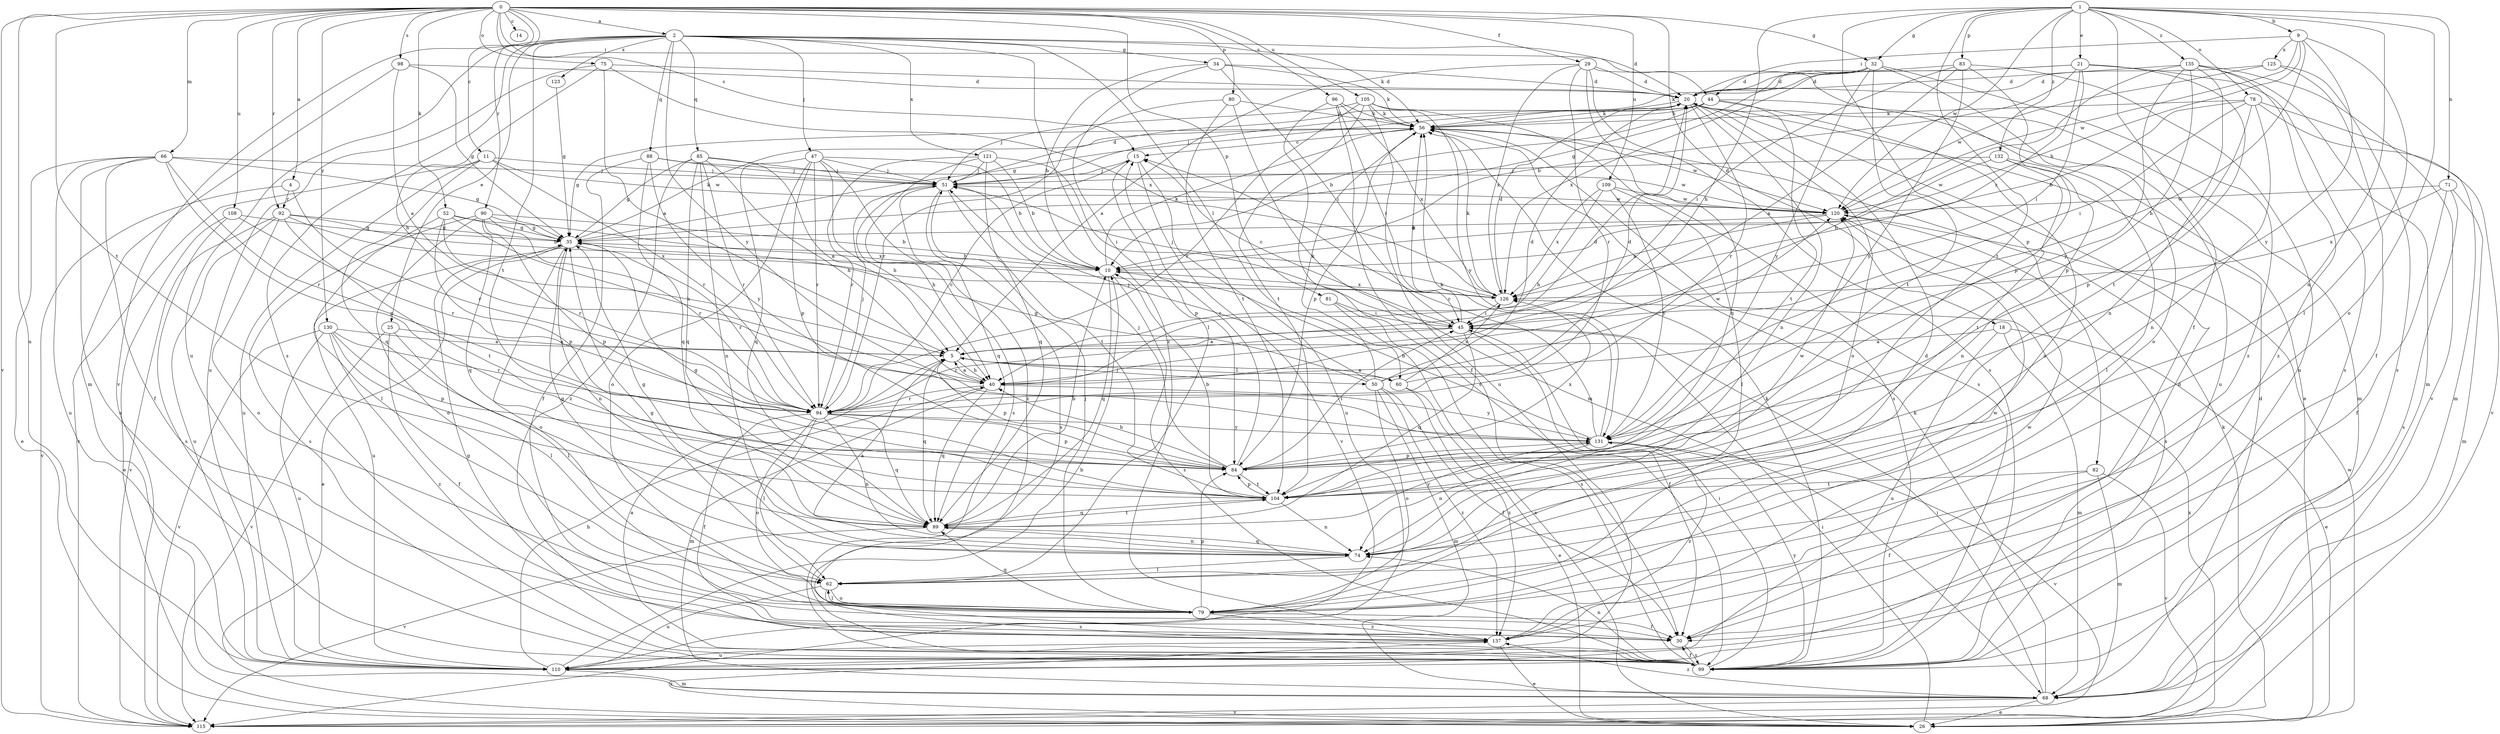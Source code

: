 strict digraph  {
0;
1;
2;
4;
5;
9;
10;
11;
14;
15;
18;
20;
21;
25;
26;
29;
30;
32;
34;
35;
40;
44;
45;
47;
50;
51;
52;
56;
60;
62;
66;
68;
71;
74;
75;
78;
79;
80;
81;
82;
83;
84;
85;
88;
89;
90;
92;
94;
96;
98;
99;
104;
105;
108;
109;
110;
115;
120;
121;
123;
125;
126;
130;
131;
132;
135;
137;
0 -> 2  [label=a];
0 -> 4  [label=a];
0 -> 11  [label=c];
0 -> 14  [label=c];
0 -> 15  [label=c];
0 -> 18  [label=d];
0 -> 29  [label=f];
0 -> 32  [label=g];
0 -> 44  [label=i];
0 -> 52  [label=k];
0 -> 66  [label=m];
0 -> 75  [label=o];
0 -> 80  [label=p];
0 -> 81  [label=p];
0 -> 90  [label=r];
0 -> 92  [label=r];
0 -> 96  [label=s];
0 -> 98  [label=s];
0 -> 104  [label=t];
0 -> 105  [label=u];
0 -> 108  [label=u];
0 -> 109  [label=u];
0 -> 110  [label=u];
0 -> 115  [label=v];
0 -> 130  [label=y];
1 -> 9  [label=b];
1 -> 21  [label=e];
1 -> 30  [label=f];
1 -> 32  [label=g];
1 -> 40  [label=h];
1 -> 71  [label=n];
1 -> 74  [label=n];
1 -> 78  [label=o];
1 -> 79  [label=o];
1 -> 82  [label=p];
1 -> 83  [label=p];
1 -> 104  [label=t];
1 -> 120  [label=w];
1 -> 132  [label=z];
1 -> 135  [label=z];
2 -> 20  [label=d];
2 -> 25  [label=e];
2 -> 34  [label=g];
2 -> 47  [label=j];
2 -> 56  [label=k];
2 -> 60  [label=l];
2 -> 85  [label=q];
2 -> 88  [label=q];
2 -> 99  [label=s];
2 -> 104  [label=t];
2 -> 110  [label=u];
2 -> 115  [label=v];
2 -> 121  [label=x];
2 -> 123  [label=x];
2 -> 131  [label=y];
2 -> 137  [label=z];
4 -> 92  [label=r];
4 -> 94  [label=r];
4 -> 115  [label=v];
5 -> 40  [label=h];
5 -> 50  [label=j];
5 -> 60  [label=l];
5 -> 84  [label=p];
5 -> 89  [label=q];
9 -> 10  [label=b];
9 -> 40  [label=h];
9 -> 44  [label=i];
9 -> 62  [label=l];
9 -> 120  [label=w];
9 -> 125  [label=x];
9 -> 131  [label=y];
10 -> 56  [label=k];
10 -> 89  [label=q];
10 -> 99  [label=s];
10 -> 126  [label=x];
11 -> 51  [label=j];
11 -> 89  [label=q];
11 -> 94  [label=r];
11 -> 110  [label=u];
11 -> 115  [label=v];
11 -> 120  [label=w];
15 -> 51  [label=j];
15 -> 84  [label=p];
15 -> 110  [label=u];
15 -> 115  [label=v];
18 -> 5  [label=a];
18 -> 26  [label=e];
18 -> 68  [label=m];
18 -> 110  [label=u];
20 -> 56  [label=k];
20 -> 68  [label=m];
20 -> 74  [label=n];
20 -> 79  [label=o];
20 -> 94  [label=r];
21 -> 10  [label=b];
21 -> 20  [label=d];
21 -> 45  [label=i];
21 -> 56  [label=k];
21 -> 99  [label=s];
21 -> 104  [label=t];
21 -> 126  [label=x];
25 -> 5  [label=a];
25 -> 30  [label=f];
25 -> 62  [label=l];
25 -> 115  [label=v];
26 -> 45  [label=i];
26 -> 56  [label=k];
26 -> 120  [label=w];
26 -> 126  [label=x];
26 -> 137  [label=z];
29 -> 5  [label=a];
29 -> 20  [label=d];
29 -> 26  [label=e];
29 -> 74  [label=n];
29 -> 94  [label=r];
29 -> 99  [label=s];
29 -> 126  [label=x];
30 -> 99  [label=s];
32 -> 20  [label=d];
32 -> 35  [label=g];
32 -> 79  [label=o];
32 -> 104  [label=t];
32 -> 126  [label=x];
32 -> 131  [label=y];
32 -> 137  [label=z];
34 -> 10  [label=b];
34 -> 20  [label=d];
34 -> 45  [label=i];
34 -> 56  [label=k];
34 -> 62  [label=l];
35 -> 10  [label=b];
35 -> 26  [label=e];
35 -> 56  [label=k];
35 -> 74  [label=n];
35 -> 79  [label=o];
35 -> 94  [label=r];
35 -> 110  [label=u];
40 -> 5  [label=a];
40 -> 20  [label=d];
40 -> 68  [label=m];
40 -> 89  [label=q];
40 -> 94  [label=r];
40 -> 131  [label=y];
44 -> 10  [label=b];
44 -> 35  [label=g];
44 -> 51  [label=j];
44 -> 56  [label=k];
44 -> 79  [label=o];
44 -> 104  [label=t];
44 -> 110  [label=u];
45 -> 5  [label=a];
45 -> 15  [label=c];
45 -> 30  [label=f];
45 -> 56  [label=k];
45 -> 89  [label=q];
45 -> 94  [label=r];
47 -> 10  [label=b];
47 -> 40  [label=h];
47 -> 51  [label=j];
47 -> 79  [label=o];
47 -> 84  [label=p];
47 -> 89  [label=q];
47 -> 94  [label=r];
47 -> 137  [label=z];
50 -> 20  [label=d];
50 -> 30  [label=f];
50 -> 35  [label=g];
50 -> 51  [label=j];
50 -> 56  [label=k];
50 -> 68  [label=m];
50 -> 79  [label=o];
50 -> 120  [label=w];
50 -> 137  [label=z];
51 -> 20  [label=d];
51 -> 40  [label=h];
51 -> 89  [label=q];
51 -> 99  [label=s];
51 -> 104  [label=t];
51 -> 120  [label=w];
52 -> 35  [label=g];
52 -> 40  [label=h];
52 -> 62  [label=l];
52 -> 84  [label=p];
52 -> 94  [label=r];
52 -> 126  [label=x];
56 -> 15  [label=c];
56 -> 35  [label=g];
56 -> 84  [label=p];
56 -> 99  [label=s];
56 -> 120  [label=w];
60 -> 5  [label=a];
60 -> 20  [label=d];
60 -> 26  [label=e];
60 -> 126  [label=x];
60 -> 137  [label=z];
62 -> 35  [label=g];
62 -> 79  [label=o];
62 -> 99  [label=s];
62 -> 110  [label=u];
66 -> 26  [label=e];
66 -> 30  [label=f];
66 -> 35  [label=g];
66 -> 51  [label=j];
66 -> 84  [label=p];
66 -> 94  [label=r];
66 -> 99  [label=s];
66 -> 110  [label=u];
68 -> 20  [label=d];
68 -> 26  [label=e];
68 -> 45  [label=i];
68 -> 56  [label=k];
68 -> 115  [label=v];
68 -> 137  [label=z];
71 -> 30  [label=f];
71 -> 68  [label=m];
71 -> 99  [label=s];
71 -> 120  [label=w];
71 -> 126  [label=x];
74 -> 5  [label=a];
74 -> 35  [label=g];
74 -> 62  [label=l];
74 -> 89  [label=q];
75 -> 5  [label=a];
75 -> 20  [label=d];
75 -> 40  [label=h];
75 -> 110  [label=u];
75 -> 126  [label=x];
78 -> 10  [label=b];
78 -> 45  [label=i];
78 -> 56  [label=k];
78 -> 68  [label=m];
78 -> 74  [label=n];
78 -> 84  [label=p];
78 -> 115  [label=v];
79 -> 20  [label=d];
79 -> 30  [label=f];
79 -> 51  [label=j];
79 -> 62  [label=l];
79 -> 84  [label=p];
79 -> 89  [label=q];
79 -> 120  [label=w];
79 -> 137  [label=z];
80 -> 56  [label=k];
80 -> 68  [label=m];
80 -> 94  [label=r];
80 -> 104  [label=t];
81 -> 26  [label=e];
81 -> 45  [label=i];
81 -> 99  [label=s];
82 -> 30  [label=f];
82 -> 68  [label=m];
82 -> 104  [label=t];
82 -> 115  [label=v];
83 -> 5  [label=a];
83 -> 20  [label=d];
83 -> 45  [label=i];
83 -> 84  [label=p];
83 -> 110  [label=u];
83 -> 131  [label=y];
84 -> 15  [label=c];
84 -> 40  [label=h];
84 -> 45  [label=i];
84 -> 51  [label=j];
84 -> 104  [label=t];
84 -> 126  [label=x];
85 -> 5  [label=a];
85 -> 35  [label=g];
85 -> 40  [label=h];
85 -> 51  [label=j];
85 -> 74  [label=n];
85 -> 89  [label=q];
85 -> 94  [label=r];
85 -> 137  [label=z];
88 -> 30  [label=f];
88 -> 51  [label=j];
88 -> 89  [label=q];
88 -> 120  [label=w];
88 -> 131  [label=y];
89 -> 10  [label=b];
89 -> 35  [label=g];
89 -> 74  [label=n];
89 -> 104  [label=t];
89 -> 115  [label=v];
89 -> 131  [label=y];
90 -> 10  [label=b];
90 -> 35  [label=g];
90 -> 79  [label=o];
90 -> 84  [label=p];
90 -> 89  [label=q];
90 -> 94  [label=r];
90 -> 99  [label=s];
92 -> 10  [label=b];
92 -> 35  [label=g];
92 -> 79  [label=o];
92 -> 104  [label=t];
92 -> 110  [label=u];
92 -> 115  [label=v];
92 -> 126  [label=x];
94 -> 15  [label=c];
94 -> 30  [label=f];
94 -> 51  [label=j];
94 -> 62  [label=l];
94 -> 74  [label=n];
94 -> 79  [label=o];
94 -> 84  [label=p];
94 -> 89  [label=q];
94 -> 131  [label=y];
96 -> 30  [label=f];
96 -> 45  [label=i];
96 -> 56  [label=k];
96 -> 99  [label=s];
96 -> 126  [label=x];
98 -> 5  [label=a];
98 -> 20  [label=d];
98 -> 35  [label=g];
98 -> 68  [label=m];
99 -> 5  [label=a];
99 -> 20  [label=d];
99 -> 30  [label=f];
99 -> 35  [label=g];
99 -> 45  [label=i];
99 -> 56  [label=k];
99 -> 74  [label=n];
99 -> 131  [label=y];
104 -> 10  [label=b];
104 -> 35  [label=g];
104 -> 74  [label=n];
104 -> 84  [label=p];
104 -> 89  [label=q];
104 -> 120  [label=w];
105 -> 51  [label=j];
105 -> 56  [label=k];
105 -> 94  [label=r];
105 -> 99  [label=s];
105 -> 104  [label=t];
105 -> 110  [label=u];
105 -> 131  [label=y];
108 -> 26  [label=e];
108 -> 35  [label=g];
108 -> 94  [label=r];
108 -> 99  [label=s];
109 -> 40  [label=h];
109 -> 62  [label=l];
109 -> 120  [label=w];
109 -> 126  [label=x];
109 -> 131  [label=y];
110 -> 10  [label=b];
110 -> 40  [label=h];
110 -> 68  [label=m];
120 -> 35  [label=g];
120 -> 99  [label=s];
120 -> 126  [label=x];
121 -> 10  [label=b];
121 -> 45  [label=i];
121 -> 51  [label=j];
121 -> 89  [label=q];
121 -> 94  [label=r];
121 -> 99  [label=s];
123 -> 35  [label=g];
125 -> 20  [label=d];
125 -> 30  [label=f];
125 -> 99  [label=s];
125 -> 120  [label=w];
126 -> 20  [label=d];
126 -> 45  [label=i];
126 -> 51  [label=j];
126 -> 56  [label=k];
130 -> 5  [label=a];
130 -> 62  [label=l];
130 -> 84  [label=p];
130 -> 94  [label=r];
130 -> 110  [label=u];
130 -> 115  [label=v];
130 -> 137  [label=z];
131 -> 10  [label=b];
131 -> 15  [label=c];
131 -> 56  [label=k];
131 -> 74  [label=n];
131 -> 84  [label=p];
131 -> 115  [label=v];
131 -> 137  [label=z];
132 -> 51  [label=j];
132 -> 62  [label=l];
132 -> 74  [label=n];
132 -> 104  [label=t];
132 -> 120  [label=w];
135 -> 20  [label=d];
135 -> 40  [label=h];
135 -> 68  [label=m];
135 -> 74  [label=n];
135 -> 84  [label=p];
135 -> 115  [label=v];
135 -> 131  [label=y];
135 -> 137  [label=z];
137 -> 26  [label=e];
137 -> 110  [label=u];
137 -> 120  [label=w];
}
